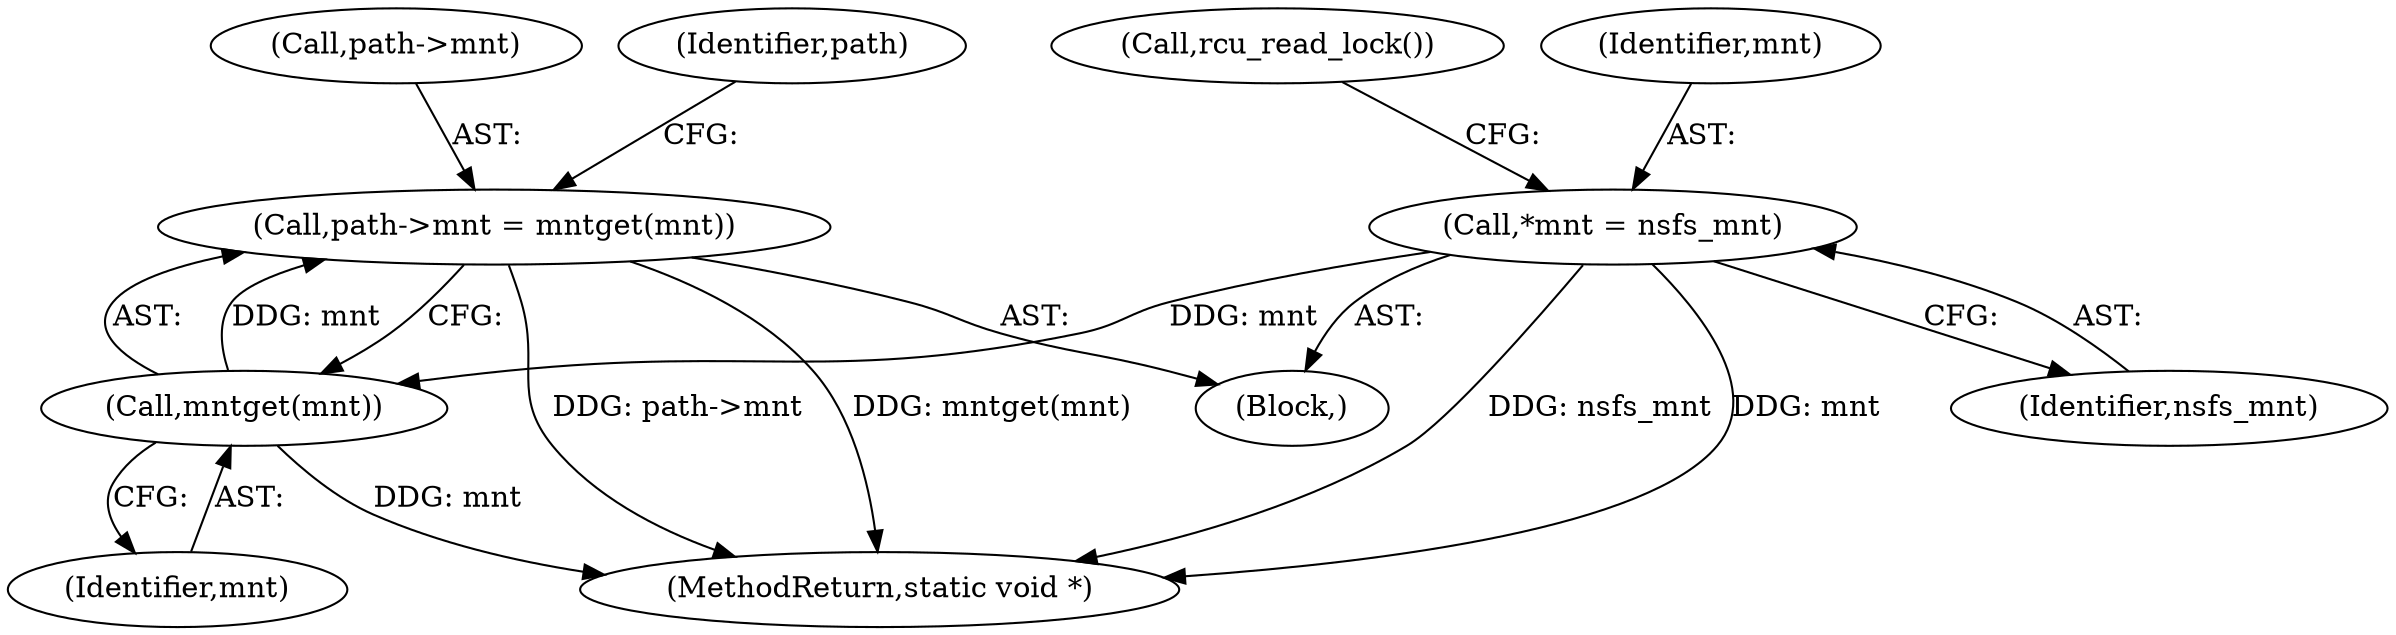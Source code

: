 digraph "0_linux_073c516ff73557a8f7315066856c04b50383ac34@pointer" {
"1000142" [label="(Call,path->mnt = mntget(mnt))"];
"1000146" [label="(Call,mntget(mnt))"];
"1000106" [label="(Call,*mnt = nsfs_mnt)"];
"1000113" [label="(Call,rcu_read_lock())"];
"1000143" [label="(Call,path->mnt)"];
"1000107" [label="(Identifier,mnt)"];
"1000146" [label="(Call,mntget(mnt))"];
"1000147" [label="(Identifier,mnt)"];
"1000142" [label="(Call,path->mnt = mntget(mnt))"];
"1000106" [label="(Call,*mnt = nsfs_mnt)"];
"1000104" [label="(Block,)"];
"1000150" [label="(Identifier,path)"];
"1000276" [label="(MethodReturn,static void *)"];
"1000108" [label="(Identifier,nsfs_mnt)"];
"1000142" -> "1000104"  [label="AST: "];
"1000142" -> "1000146"  [label="CFG: "];
"1000143" -> "1000142"  [label="AST: "];
"1000146" -> "1000142"  [label="AST: "];
"1000150" -> "1000142"  [label="CFG: "];
"1000142" -> "1000276"  [label="DDG: mntget(mnt)"];
"1000142" -> "1000276"  [label="DDG: path->mnt"];
"1000146" -> "1000142"  [label="DDG: mnt"];
"1000146" -> "1000147"  [label="CFG: "];
"1000147" -> "1000146"  [label="AST: "];
"1000146" -> "1000276"  [label="DDG: mnt"];
"1000106" -> "1000146"  [label="DDG: mnt"];
"1000106" -> "1000104"  [label="AST: "];
"1000106" -> "1000108"  [label="CFG: "];
"1000107" -> "1000106"  [label="AST: "];
"1000108" -> "1000106"  [label="AST: "];
"1000113" -> "1000106"  [label="CFG: "];
"1000106" -> "1000276"  [label="DDG: nsfs_mnt"];
"1000106" -> "1000276"  [label="DDG: mnt"];
}
